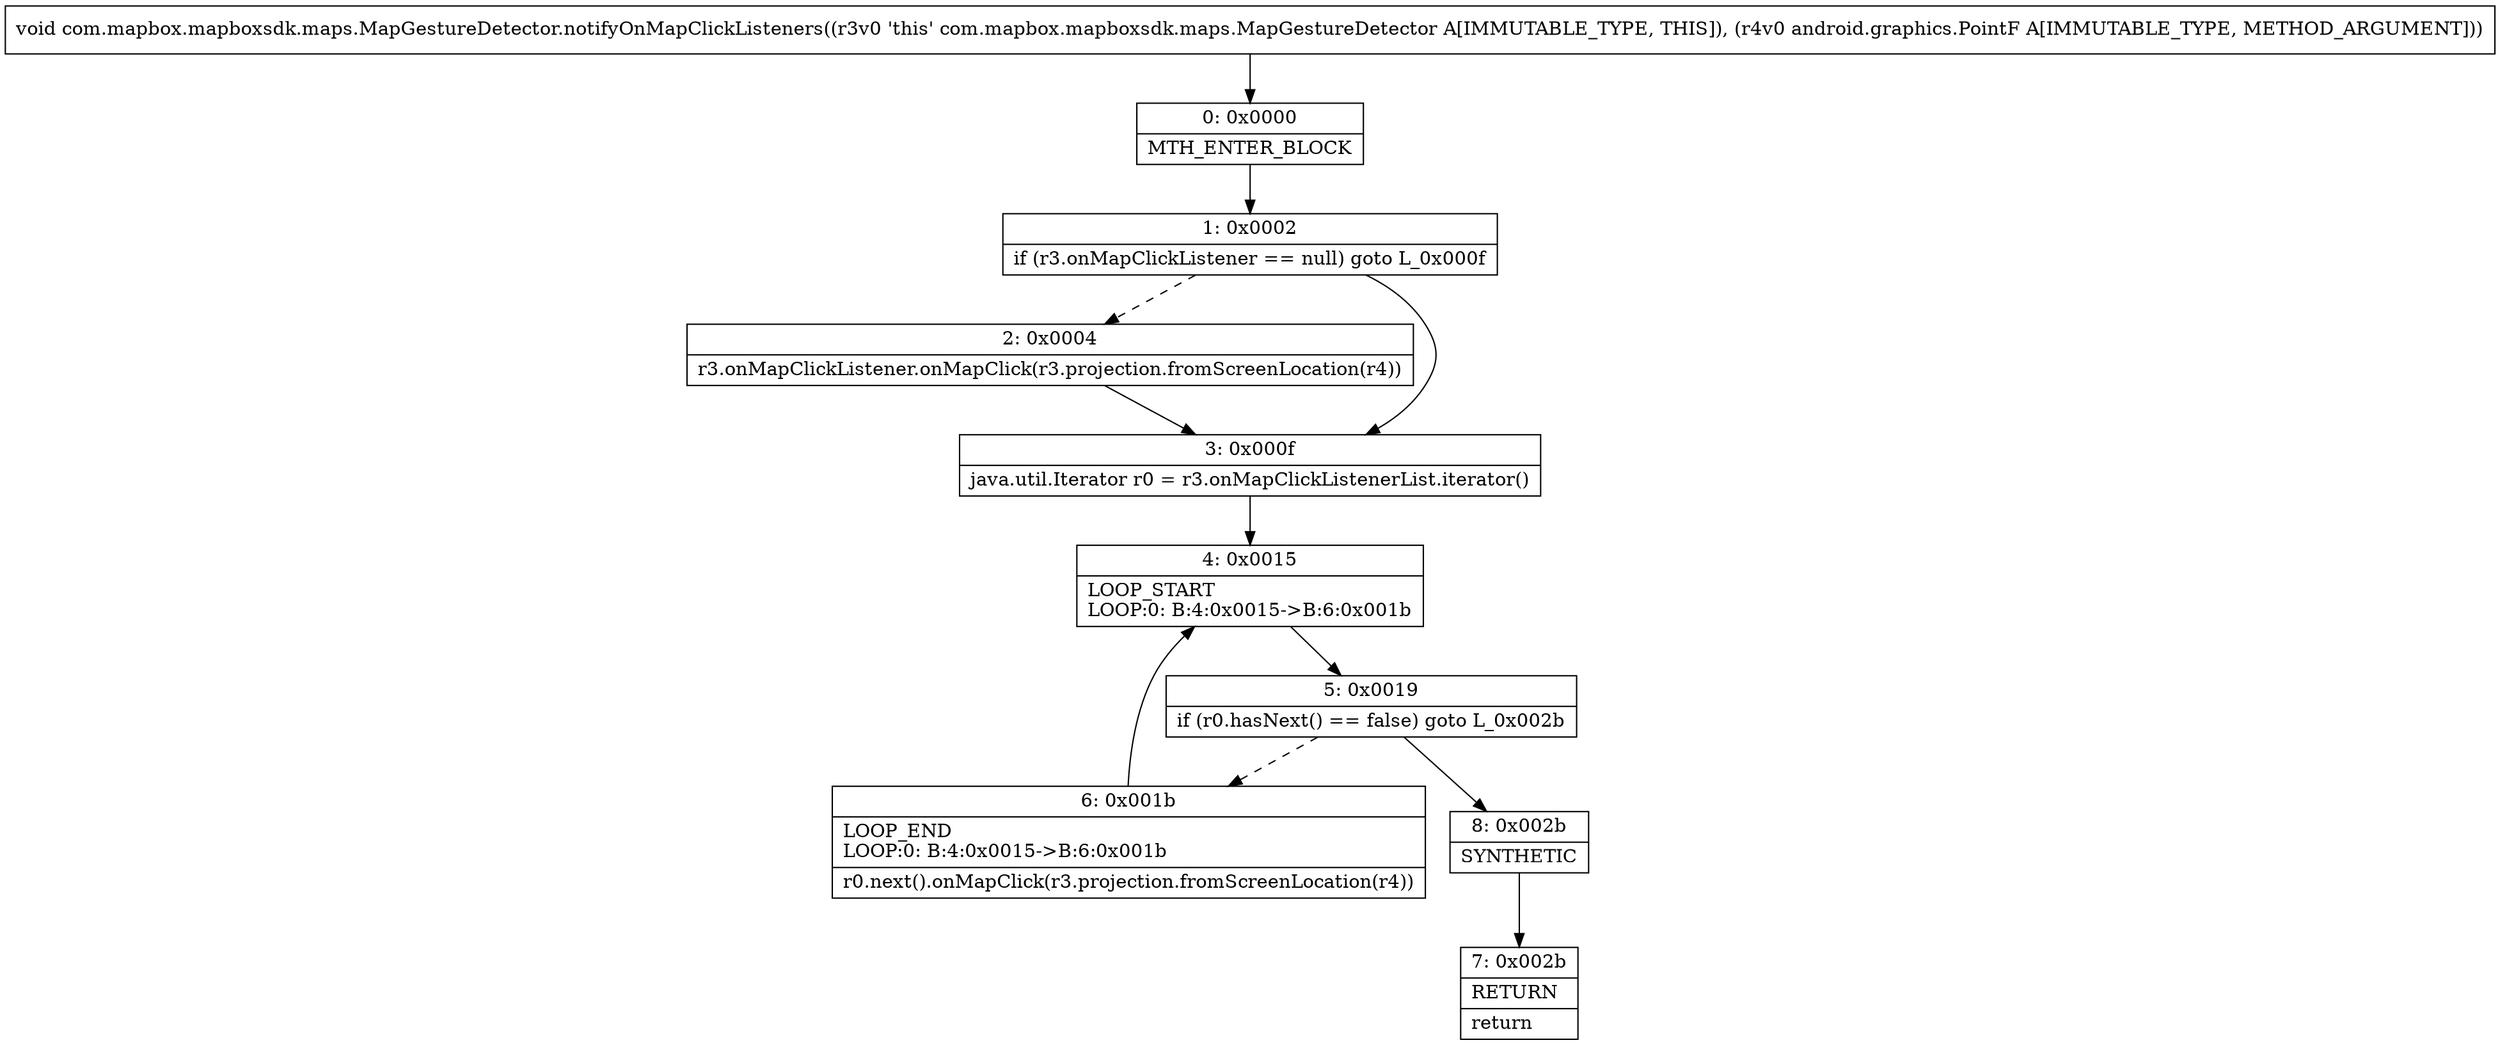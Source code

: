 digraph "CFG forcom.mapbox.mapboxsdk.maps.MapGestureDetector.notifyOnMapClickListeners(Landroid\/graphics\/PointF;)V" {
Node_0 [shape=record,label="{0\:\ 0x0000|MTH_ENTER_BLOCK\l}"];
Node_1 [shape=record,label="{1\:\ 0x0002|if (r3.onMapClickListener == null) goto L_0x000f\l}"];
Node_2 [shape=record,label="{2\:\ 0x0004|r3.onMapClickListener.onMapClick(r3.projection.fromScreenLocation(r4))\l}"];
Node_3 [shape=record,label="{3\:\ 0x000f|java.util.Iterator r0 = r3.onMapClickListenerList.iterator()\l}"];
Node_4 [shape=record,label="{4\:\ 0x0015|LOOP_START\lLOOP:0: B:4:0x0015\-\>B:6:0x001b\l}"];
Node_5 [shape=record,label="{5\:\ 0x0019|if (r0.hasNext() == false) goto L_0x002b\l}"];
Node_6 [shape=record,label="{6\:\ 0x001b|LOOP_END\lLOOP:0: B:4:0x0015\-\>B:6:0x001b\l|r0.next().onMapClick(r3.projection.fromScreenLocation(r4))\l}"];
Node_7 [shape=record,label="{7\:\ 0x002b|RETURN\l|return\l}"];
Node_8 [shape=record,label="{8\:\ 0x002b|SYNTHETIC\l}"];
MethodNode[shape=record,label="{void com.mapbox.mapboxsdk.maps.MapGestureDetector.notifyOnMapClickListeners((r3v0 'this' com.mapbox.mapboxsdk.maps.MapGestureDetector A[IMMUTABLE_TYPE, THIS]), (r4v0 android.graphics.PointF A[IMMUTABLE_TYPE, METHOD_ARGUMENT])) }"];
MethodNode -> Node_0;
Node_0 -> Node_1;
Node_1 -> Node_2[style=dashed];
Node_1 -> Node_3;
Node_2 -> Node_3;
Node_3 -> Node_4;
Node_4 -> Node_5;
Node_5 -> Node_6[style=dashed];
Node_5 -> Node_8;
Node_6 -> Node_4;
Node_8 -> Node_7;
}


